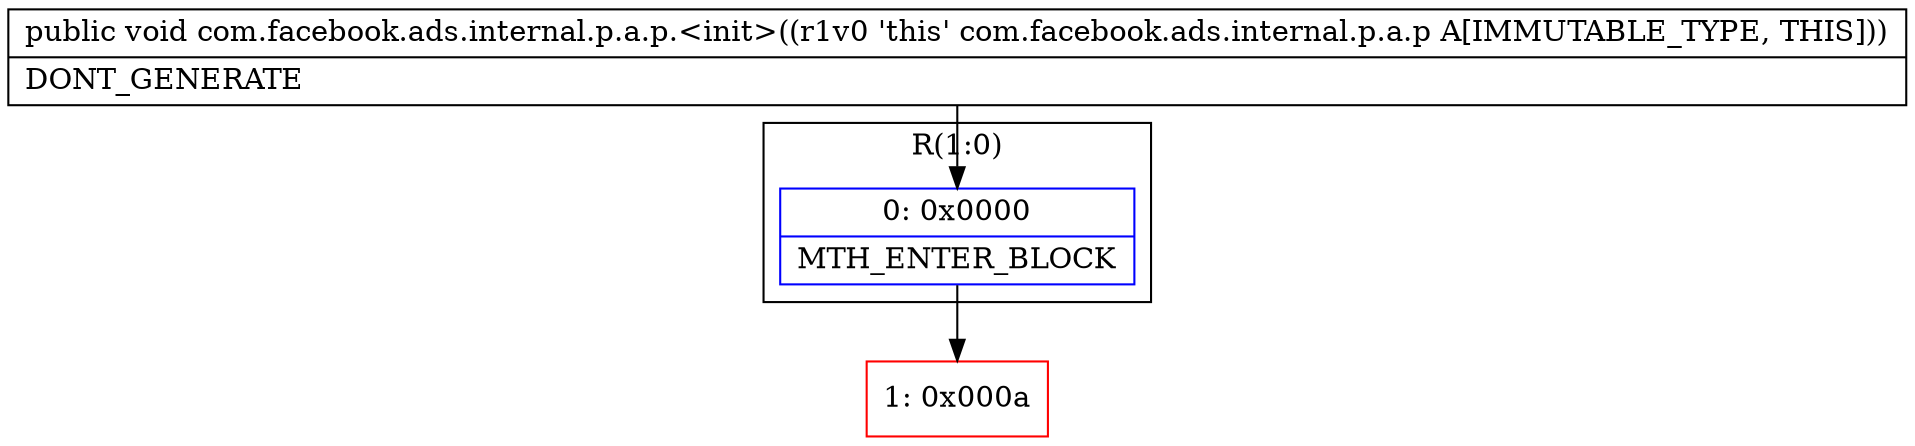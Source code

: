 digraph "CFG forcom.facebook.ads.internal.p.a.p.\<init\>()V" {
subgraph cluster_Region_953404562 {
label = "R(1:0)";
node [shape=record,color=blue];
Node_0 [shape=record,label="{0\:\ 0x0000|MTH_ENTER_BLOCK\l}"];
}
Node_1 [shape=record,color=red,label="{1\:\ 0x000a}"];
MethodNode[shape=record,label="{public void com.facebook.ads.internal.p.a.p.\<init\>((r1v0 'this' com.facebook.ads.internal.p.a.p A[IMMUTABLE_TYPE, THIS]))  | DONT_GENERATE\l}"];
MethodNode -> Node_0;
Node_0 -> Node_1;
}

